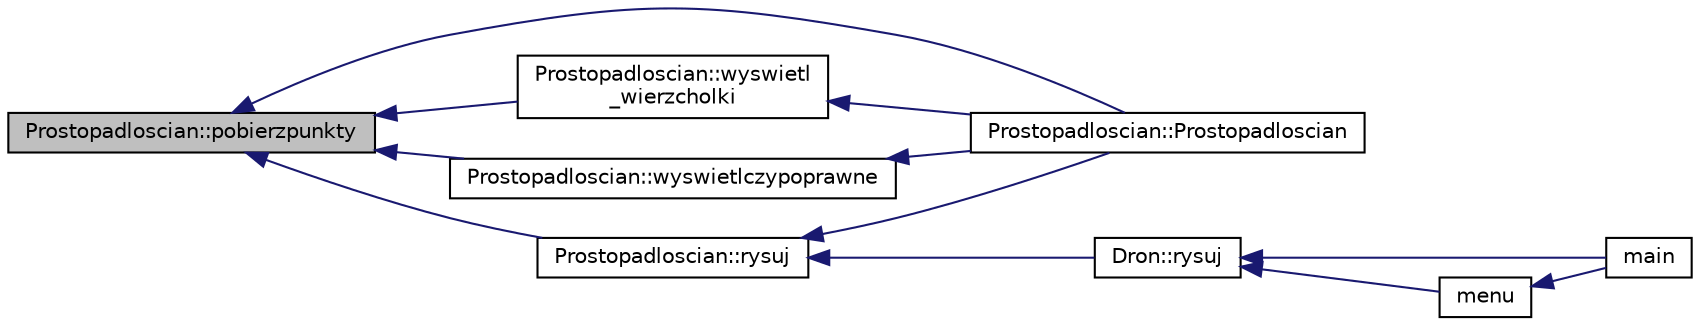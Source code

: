 digraph "Prostopadloscian::pobierzpunkty"
{
  edge [fontname="Helvetica",fontsize="10",labelfontname="Helvetica",labelfontsize="10"];
  node [fontname="Helvetica",fontsize="10",shape=record];
  rankdir="LR";
  Node24 [label="Prostopadloscian::pobierzpunkty",height=0.2,width=0.4,color="black", fillcolor="grey75", style="filled", fontcolor="black"];
  Node24 -> Node25 [dir="back",color="midnightblue",fontsize="10",style="solid",fontname="Helvetica"];
  Node25 [label="Prostopadloscian::Prostopadloscian",height=0.2,width=0.4,color="black", fillcolor="white", style="filled",URL="$class_prostopadloscian.html#a36225e7ea9ae366bef5bae0ccfbefaa3"];
  Node24 -> Node26 [dir="back",color="midnightblue",fontsize="10",style="solid",fontname="Helvetica"];
  Node26 [label="Prostopadloscian::wyswietl\l_wierzcholki",height=0.2,width=0.4,color="black", fillcolor="white", style="filled",URL="$class_prostopadloscian.html#ad060bf4291990fa4a869282f16464ca1"];
  Node26 -> Node25 [dir="back",color="midnightblue",fontsize="10",style="solid",fontname="Helvetica"];
  Node24 -> Node27 [dir="back",color="midnightblue",fontsize="10",style="solid",fontname="Helvetica"];
  Node27 [label="Prostopadloscian::rysuj",height=0.2,width=0.4,color="black", fillcolor="white", style="filled",URL="$class_prostopadloscian.html#afd6dbd322a3555b5fc4a708a9bc5d6eb"];
  Node27 -> Node25 [dir="back",color="midnightblue",fontsize="10",style="solid",fontname="Helvetica"];
  Node27 -> Node28 [dir="back",color="midnightblue",fontsize="10",style="solid",fontname="Helvetica"];
  Node28 [label="Dron::rysuj",height=0.2,width=0.4,color="black", fillcolor="white", style="filled",URL="$class_dron.html#a6c0625dd2bc1a692a39ed7720340fdac"];
  Node28 -> Node29 [dir="back",color="midnightblue",fontsize="10",style="solid",fontname="Helvetica"];
  Node29 [label="main",height=0.2,width=0.4,color="black", fillcolor="white", style="filled",URL="$main_8cpp.html#ae66f6b31b5ad750f1fe042a706a4e3d4"];
  Node28 -> Node30 [dir="back",color="midnightblue",fontsize="10",style="solid",fontname="Helvetica"];
  Node30 [label="menu",height=0.2,width=0.4,color="black", fillcolor="white", style="filled",URL="$menu_8cpp.html#a32558d87c910f3fb076aab4729d72b33"];
  Node30 -> Node29 [dir="back",color="midnightblue",fontsize="10",style="solid",fontname="Helvetica"];
  Node24 -> Node31 [dir="back",color="midnightblue",fontsize="10",style="solid",fontname="Helvetica"];
  Node31 [label="Prostopadloscian::wyswietlczypoprawne",height=0.2,width=0.4,color="black", fillcolor="white", style="filled",URL="$class_prostopadloscian.html#afa8b83987f890d079496aaba624a38d7"];
  Node31 -> Node25 [dir="back",color="midnightblue",fontsize="10",style="solid",fontname="Helvetica"];
}
